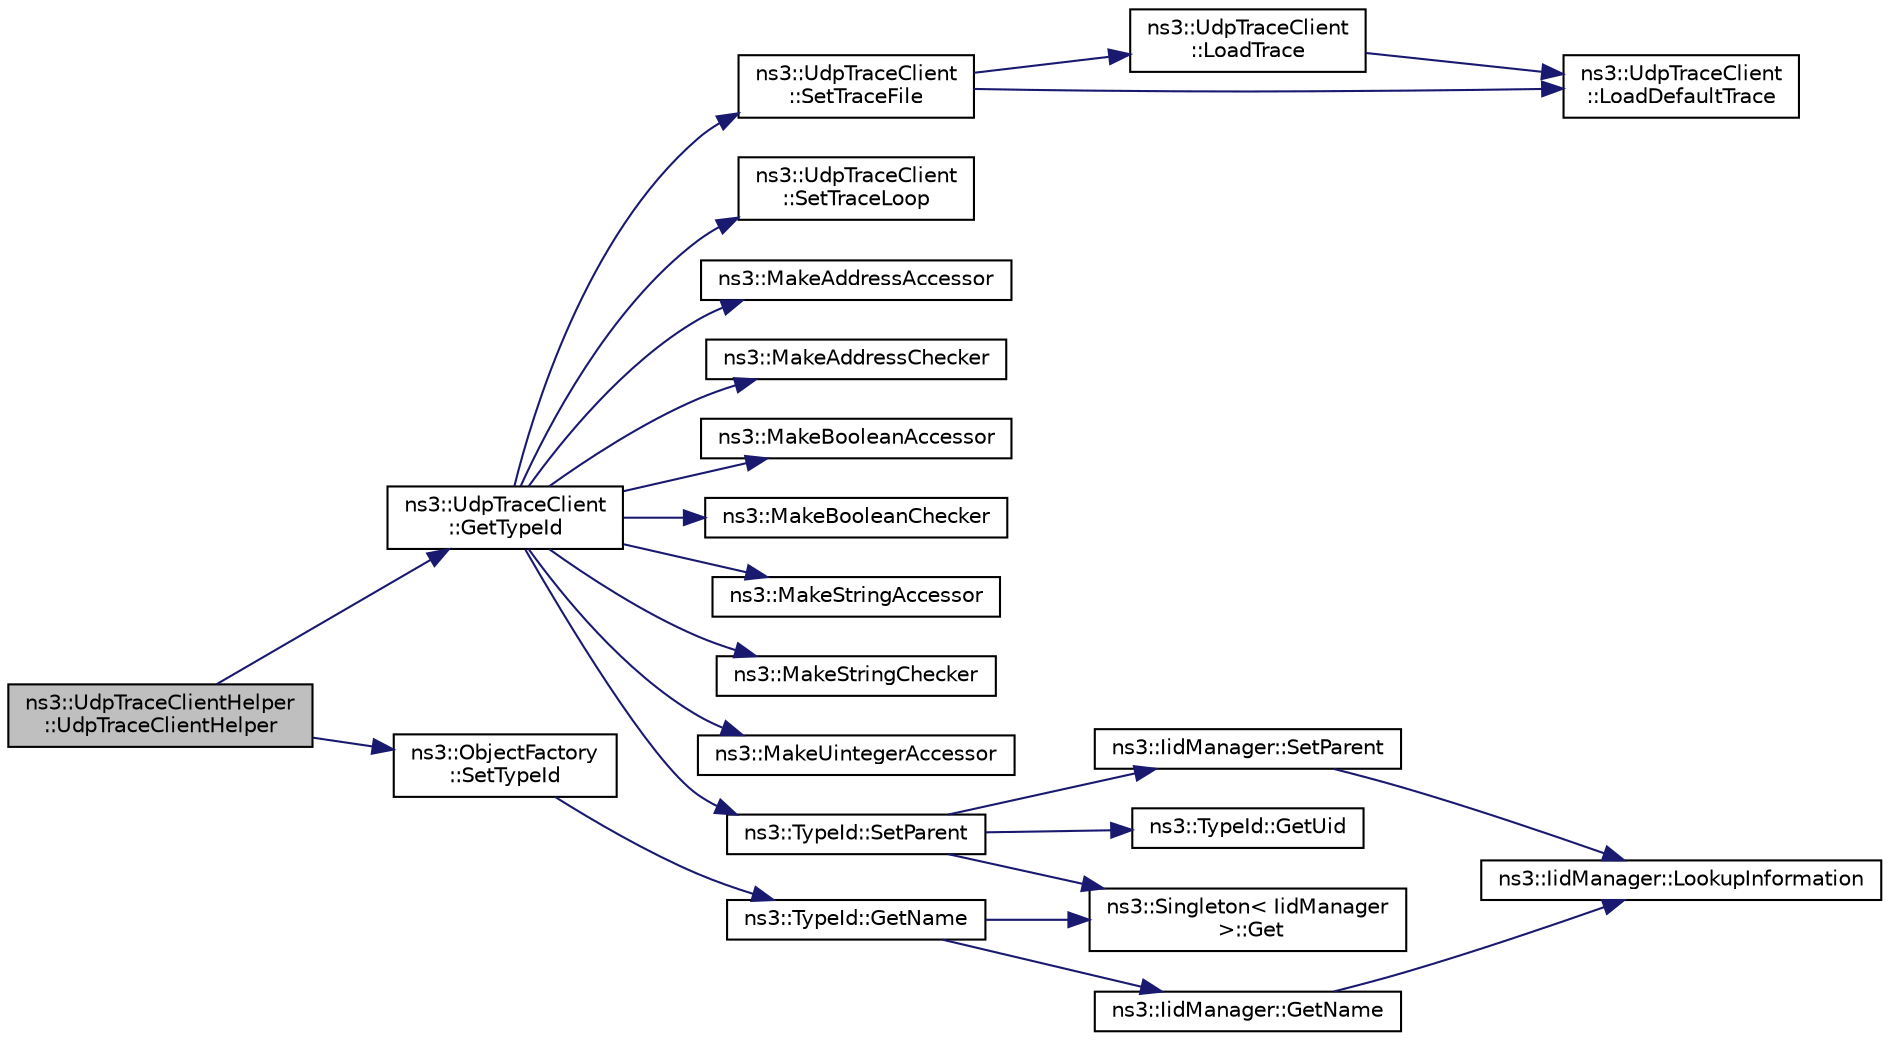 digraph "ns3::UdpTraceClientHelper::UdpTraceClientHelper"
{
 // LATEX_PDF_SIZE
  edge [fontname="Helvetica",fontsize="10",labelfontname="Helvetica",labelfontsize="10"];
  node [fontname="Helvetica",fontsize="10",shape=record];
  rankdir="LR";
  Node1 [label="ns3::UdpTraceClientHelper\l::UdpTraceClientHelper",height=0.2,width=0.4,color="black", fillcolor="grey75", style="filled", fontcolor="black",tooltip="Create UdpTraceClientHelper which will make life easier for people trying to set up simulations with ..."];
  Node1 -> Node2 [color="midnightblue",fontsize="10",style="solid",fontname="Helvetica"];
  Node2 [label="ns3::UdpTraceClient\l::GetTypeId",height=0.2,width=0.4,color="black", fillcolor="white", style="filled",URL="$structns3_1_1_udp_trace_client.html#ace3de2afbfae12cb73fc78a55f22399c",tooltip="Get the type ID."];
  Node2 -> Node3 [color="midnightblue",fontsize="10",style="solid",fontname="Helvetica"];
  Node3 [label="ns3::MakeAddressAccessor",height=0.2,width=0.4,color="black", fillcolor="white", style="filled",URL="$group__attribute___address.html#ga26cd29e8bdfa488bc121d13e62f8cd81",tooltip="Create an AttributeAccessor for a class data member, or a lone class get functor or set method."];
  Node2 -> Node4 [color="midnightblue",fontsize="10",style="solid",fontname="Helvetica"];
  Node4 [label="ns3::MakeAddressChecker",height=0.2,width=0.4,color="black", fillcolor="white", style="filled",URL="$group__attribute___address.html#ga590bc6c56619446812a798451764b35c",tooltip=" "];
  Node2 -> Node5 [color="midnightblue",fontsize="10",style="solid",fontname="Helvetica"];
  Node5 [label="ns3::MakeBooleanAccessor",height=0.2,width=0.4,color="black", fillcolor="white", style="filled",URL="$group__attribute___boolean.html#ga96f46e6b949abfa2cb801d5d33d8bcc7",tooltip="Create an AttributeAccessor for a class data member, or a lone class get functor or set method."];
  Node2 -> Node6 [color="midnightblue",fontsize="10",style="solid",fontname="Helvetica"];
  Node6 [label="ns3::MakeBooleanChecker",height=0.2,width=0.4,color="black", fillcolor="white", style="filled",URL="$group__attribute___boolean.html#ga0be9dca06b271bca59b2c135178e1c10",tooltip=" "];
  Node2 -> Node7 [color="midnightblue",fontsize="10",style="solid",fontname="Helvetica"];
  Node7 [label="ns3::MakeStringAccessor",height=0.2,width=0.4,color="black", fillcolor="white", style="filled",URL="$group__attribute___string.html#ga5a63252b0689ed04ef20af53f71d6708",tooltip="Create an AttributeAccessor for a class data member, or a lone class get functor or set method."];
  Node2 -> Node8 [color="midnightblue",fontsize="10",style="solid",fontname="Helvetica"];
  Node8 [label="ns3::MakeStringChecker",height=0.2,width=0.4,color="black", fillcolor="white", style="filled",URL="$group__attribute___string.html#gaa2202d9b9871d3ea424719b52729d377",tooltip=" "];
  Node2 -> Node9 [color="midnightblue",fontsize="10",style="solid",fontname="Helvetica"];
  Node9 [label="ns3::MakeUintegerAccessor",height=0.2,width=0.4,color="black", fillcolor="white", style="filled",URL="$group__attribute___uinteger.html#gab877334ef73a924b42b65179d87d7244",tooltip="Create an AttributeAccessor for a class data member, or a lone class get functor or set method."];
  Node2 -> Node10 [color="midnightblue",fontsize="10",style="solid",fontname="Helvetica"];
  Node10 [label="ns3::TypeId::SetParent",height=0.2,width=0.4,color="black", fillcolor="white", style="filled",URL="$classns3_1_1_type_id.html#abaaca67ab7d2471067e7c275df0f7309",tooltip="Set the parent TypeId."];
  Node10 -> Node11 [color="midnightblue",fontsize="10",style="solid",fontname="Helvetica"];
  Node11 [label="ns3::Singleton\< IidManager\l \>::Get",height=0.2,width=0.4,color="black", fillcolor="white", style="filled",URL="$classns3_1_1_singleton.html#a80a2cd3c25a27ea72add7a9f7a141ffa",tooltip="Get a pointer to the singleton instance."];
  Node10 -> Node12 [color="midnightblue",fontsize="10",style="solid",fontname="Helvetica"];
  Node12 [label="ns3::TypeId::GetUid",height=0.2,width=0.4,color="black", fillcolor="white", style="filled",URL="$classns3_1_1_type_id.html#a429535085325d6f926724771446d9047",tooltip="Get the internal id of this TypeId."];
  Node10 -> Node13 [color="midnightblue",fontsize="10",style="solid",fontname="Helvetica"];
  Node13 [label="ns3::IidManager::SetParent",height=0.2,width=0.4,color="black", fillcolor="white", style="filled",URL="$classns3_1_1_iid_manager.html#a4042931260554c907699367b6811426f",tooltip="Set the parent of a type id."];
  Node13 -> Node14 [color="midnightblue",fontsize="10",style="solid",fontname="Helvetica"];
  Node14 [label="ns3::IidManager::LookupInformation",height=0.2,width=0.4,color="black", fillcolor="white", style="filled",URL="$classns3_1_1_iid_manager.html#a84af06b798b21fa700469a3ac5f65f3f",tooltip="Retrieve the information record for a type."];
  Node2 -> Node15 [color="midnightblue",fontsize="10",style="solid",fontname="Helvetica"];
  Node15 [label="ns3::UdpTraceClient\l::SetTraceFile",height=0.2,width=0.4,color="black", fillcolor="white", style="filled",URL="$structns3_1_1_udp_trace_client.html#a3439722a8941b9c1ab3fd564dcdafeb0",tooltip="Set the trace file to be used by the application."];
  Node15 -> Node16 [color="midnightblue",fontsize="10",style="solid",fontname="Helvetica"];
  Node16 [label="ns3::UdpTraceClient\l::LoadDefaultTrace",height=0.2,width=0.4,color="black", fillcolor="white", style="filled",URL="$structns3_1_1_udp_trace_client.html#af287f70f63f555dffecd77a0a60caf5f",tooltip="Load the default trace."];
  Node15 -> Node17 [color="midnightblue",fontsize="10",style="solid",fontname="Helvetica"];
  Node17 [label="ns3::UdpTraceClient\l::LoadTrace",height=0.2,width=0.4,color="black", fillcolor="white", style="filled",URL="$structns3_1_1_udp_trace_client.html#a36014292a9c0214c0d8c63ed5dd056ac",tooltip="Load a trace file."];
  Node17 -> Node16 [color="midnightblue",fontsize="10",style="solid",fontname="Helvetica"];
  Node2 -> Node18 [color="midnightblue",fontsize="10",style="solid",fontname="Helvetica"];
  Node18 [label="ns3::UdpTraceClient\l::SetTraceLoop",height=0.2,width=0.4,color="black", fillcolor="white", style="filled",URL="$structns3_1_1_udp_trace_client.html#a2189be3fea78a07cfcd8fb17d95acdda",tooltip="Set the trace loop flag."];
  Node1 -> Node19 [color="midnightblue",fontsize="10",style="solid",fontname="Helvetica"];
  Node19 [label="ns3::ObjectFactory\l::SetTypeId",height=0.2,width=0.4,color="black", fillcolor="white", style="filled",URL="$classns3_1_1_object_factory.html#a77dcd099064038a1eb7a6b8251229ec3",tooltip="Set the TypeId of the Objects to be created by this factory."];
  Node19 -> Node20 [color="midnightblue",fontsize="10",style="solid",fontname="Helvetica"];
  Node20 [label="ns3::TypeId::GetName",height=0.2,width=0.4,color="black", fillcolor="white", style="filled",URL="$classns3_1_1_type_id.html#abc4965475a579c2afdc668d7a7d58374",tooltip="Get the name."];
  Node20 -> Node11 [color="midnightblue",fontsize="10",style="solid",fontname="Helvetica"];
  Node20 -> Node21 [color="midnightblue",fontsize="10",style="solid",fontname="Helvetica"];
  Node21 [label="ns3::IidManager::GetName",height=0.2,width=0.4,color="black", fillcolor="white", style="filled",URL="$classns3_1_1_iid_manager.html#a6658aaa8120efd885e98addb76a6f1d4",tooltip="Get the name of a type id."];
  Node21 -> Node14 [color="midnightblue",fontsize="10",style="solid",fontname="Helvetica"];
}
